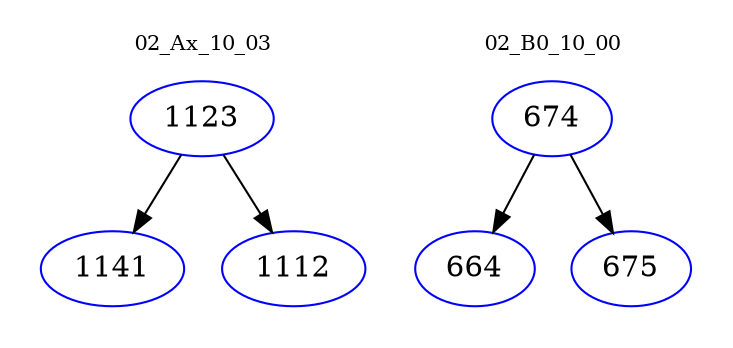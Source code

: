digraph{
subgraph cluster_0 {
color = white
label = "02_Ax_10_03";
fontsize=10;
T0_1123 [label="1123", color="blue"]
T0_1123 -> T0_1141 [color="black"]
T0_1141 [label="1141", color="blue"]
T0_1123 -> T0_1112 [color="black"]
T0_1112 [label="1112", color="blue"]
}
subgraph cluster_1 {
color = white
label = "02_B0_10_00";
fontsize=10;
T1_674 [label="674", color="blue"]
T1_674 -> T1_664 [color="black"]
T1_664 [label="664", color="blue"]
T1_674 -> T1_675 [color="black"]
T1_675 [label="675", color="blue"]
}
}
